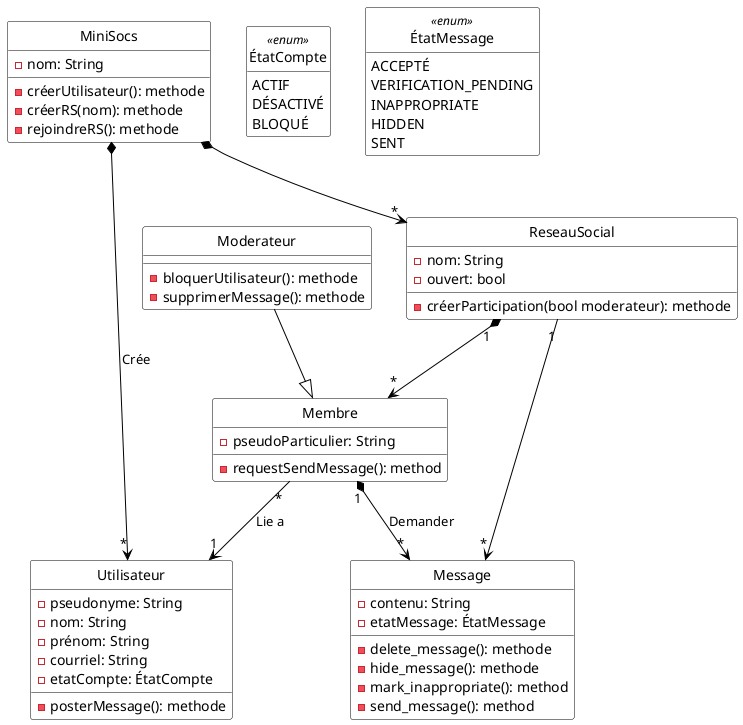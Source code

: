 	@startuml

	'Diagramme de classes (PlantUML)'

	'Configuration charte graphique'
	hide empty methods
	hide circle
	skinparam class {
	  BackgroundColor White
	  ArrowColor Black
	  BorderColor Black
	}

	'Classes, énumérations, etc.'
	class MiniSocs {
	  - nom: String
	  - créerUtilisateur(): methode
	  - créerRS(nom): methode
	  - rejoindreRS(): methode
	}

	class Utilisateur {
	  - pseudonyme: String
	  - nom: String
	  - prénom: String
	  - courriel: String
	  - etatCompte: ÉtatCompte
	  - posterMessage(): methode
	}

	enum ÉtatCompte <<enum>> {
	  ACTIF
	  DÉSACTIVÉ
	  BLOQUÉ
	}

	enum ÉtatMessage <<enum>> {
	  ACCEPTÉ
	  VERIFICATION_PENDING
	  INAPPROPRIATE
	  HIDDEN
	  SENT
	}

	class Membre {
	  - pseudoParticulier: String
	  - requestSendMessage(): method
	}

	class Moderateur {
	  - bloquerUtilisateur(): methode
	  - supprimerMessage(): methode
	}

	class ReseauSocial {
	  - nom: String
	  - ouvert: bool
	  - créerParticipation(bool moderateur): methode
	}

	class Message {
	  - contenu: String
	  - etatMessage: ÉtatMessage
	  - delete_message(): methode
	  - hide_message(): methode
	  - mark_inappropriate(): method
	  - send_message(): method
	}

	'Associations, etc.'
	MiniSocs *--> "*" Utilisateur: Crée
	Membre "*" --> "1" Utilisateur: Lie a

	Membre "1" *--> "*" Message: Demander
        
	MiniSocs *--> "*" ReseauSocial
        ReseauSocial "1"--> "*" Message
        
	ReseauSocial "1" *--> "*" Membre

	Moderateur --|> Membre
	
	'Au besoin, aides pour le positionnement'

	@enduml
